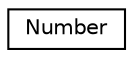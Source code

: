 digraph "Иерархия классов. Графический вид."
{
  edge [fontname="Helvetica",fontsize="10",labelfontname="Helvetica",labelfontsize="10"];
  node [fontname="Helvetica",fontsize="10",shape=record];
  rankdir="LR";
  Node1 [label="Number",height=0.2,width=0.4,color="black", fillcolor="white", style="filled",URL="$classNumber.html",tooltip="Число-палиндром "];
}
